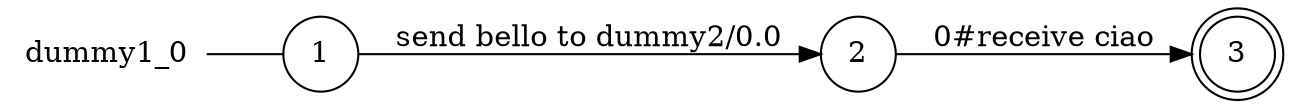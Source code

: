 digraph dummy1_0 {
	rankdir="LR";
	n_0 [label="dummy1_0", shape="plaintext"];
	n_1 [id="1", shape=circle, label="1"];
	n_0 -> n_1 [arrowhead=none];
	n_2 [id="2", shape=circle, label="2"];
	n_3 [id="3", shape=doublecircle, label="3"];

	n_1 -> n_2 [id="[$e|0]", label="send bello to dummy2/0.0"];
	n_2 -> n_3 [id="[$e|1]", label="0#receive ciao"];
}
